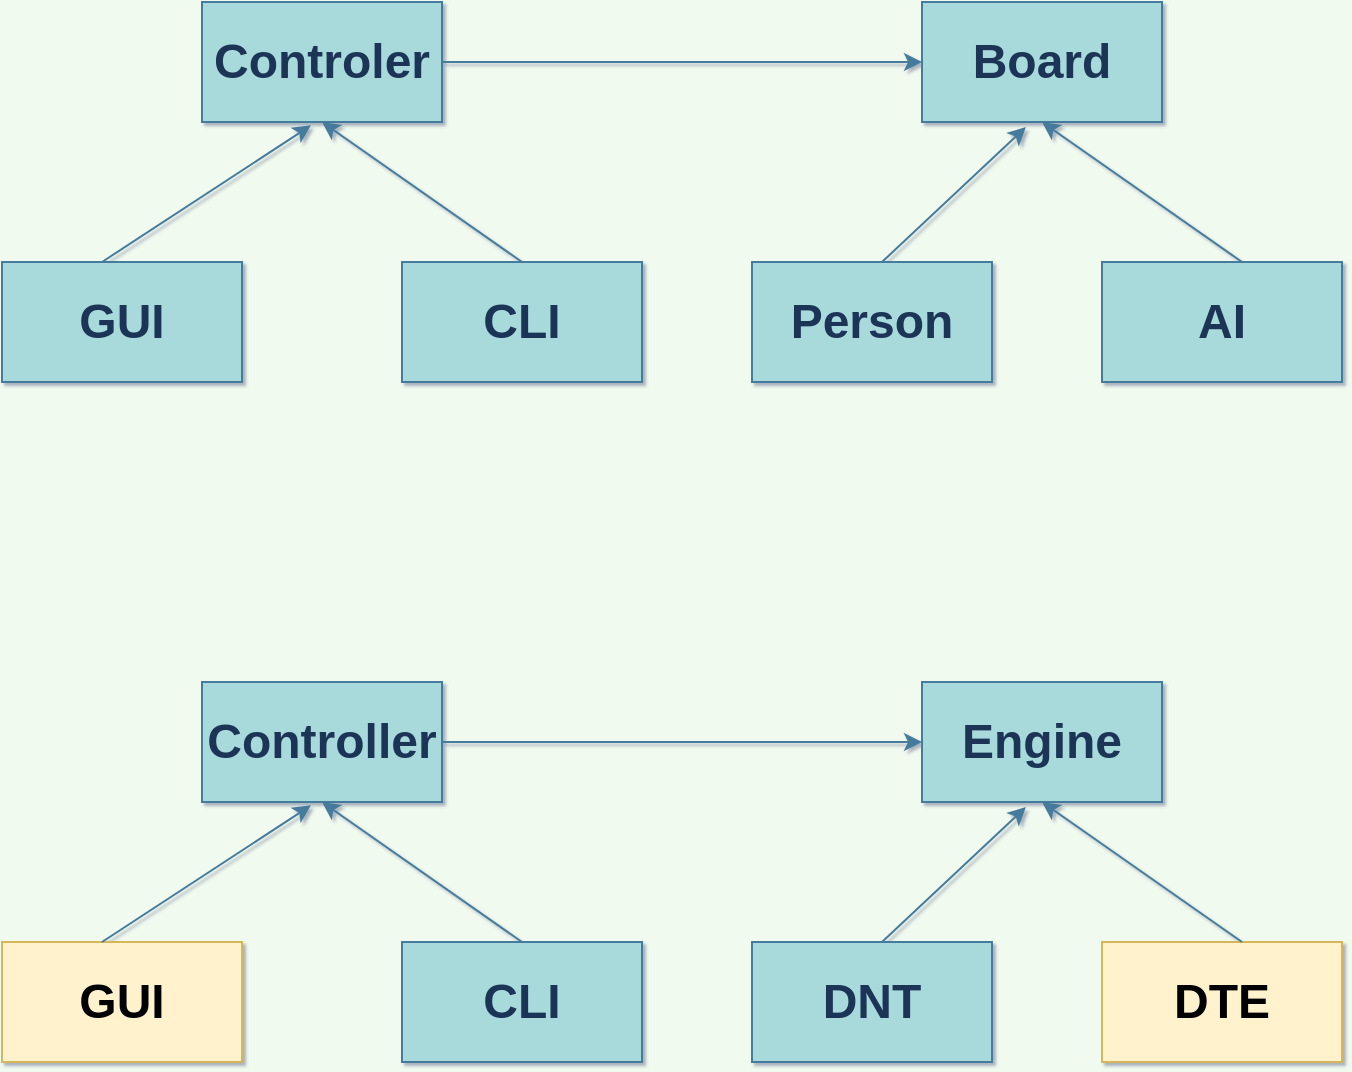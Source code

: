 <mxfile version="15.0.2" type="github">
  <diagram id="z-d8yrUDo53EPfW47OUz" name="Page-1">
    <mxGraphModel dx="1408" dy="780" grid="1" gridSize="10" guides="1" tooltips="1" connect="1" arrows="1" fold="1" page="1" pageScale="1" pageWidth="850" pageHeight="1100" background="#F1FAEE" math="0" shadow="1">
      <root>
        <mxCell id="0" />
        <mxCell id="1" parent="0" />
        <mxCell id="vqWG_zPsHUunpBF55EWM-1" value="&lt;h1&gt;&lt;font style=&quot;font-size: 24px&quot;&gt;GUI&lt;/font&gt;&lt;/h1&gt;" style="whiteSpace=wrap;html=1;fillColor=#A8DADC;strokeColor=#457B9D;fontColor=#1D3557;" parent="1" vertex="1">
          <mxGeometry x="90" y="150" width="120" height="60" as="geometry" />
        </mxCell>
        <mxCell id="vqWG_zPsHUunpBF55EWM-2" value="&lt;h1&gt;CLI&lt;/h1&gt;" style="whiteSpace=wrap;html=1;fillColor=#A8DADC;strokeColor=#457B9D;fontColor=#1D3557;rounded=0;sketch=0;" parent="1" vertex="1">
          <mxGeometry x="290" y="150" width="120" height="60" as="geometry" />
        </mxCell>
        <mxCell id="vqWG_zPsHUunpBF55EWM-4" value="&lt;font style=&quot;font-size: 24px&quot;&gt;&lt;b&gt;Controler&lt;/b&gt;&lt;/font&gt;" style="rounded=0;whiteSpace=wrap;html=1;sketch=0;fontColor=#1D3557;strokeColor=#457B9D;fillColor=#A8DADC;" parent="1" vertex="1">
          <mxGeometry x="190" y="20" width="120" height="60" as="geometry" />
        </mxCell>
        <mxCell id="vqWG_zPsHUunpBF55EWM-5" value="&lt;font style=&quot;font-size: 24px&quot;&gt;&lt;b&gt;Board&lt;/b&gt;&lt;/font&gt;" style="rounded=0;whiteSpace=wrap;html=1;sketch=0;fontColor=#1D3557;strokeColor=#457B9D;fillColor=#A8DADC;" parent="1" vertex="1">
          <mxGeometry x="550" y="20" width="120" height="60" as="geometry" />
        </mxCell>
        <mxCell id="vqWG_zPsHUunpBF55EWM-6" value="&lt;font style=&quot;font-size: 24px&quot;&gt;&lt;b&gt;Person&lt;/b&gt;&lt;/font&gt;" style="rounded=0;whiteSpace=wrap;html=1;sketch=0;fontColor=#1D3557;strokeColor=#457B9D;fillColor=#A8DADC;" parent="1" vertex="1">
          <mxGeometry x="465" y="150" width="120" height="60" as="geometry" />
        </mxCell>
        <mxCell id="vqWG_zPsHUunpBF55EWM-7" value="&lt;font style=&quot;font-size: 24px&quot;&gt;&lt;b&gt;AI&lt;/b&gt;&lt;/font&gt;" style="rounded=0;whiteSpace=wrap;html=1;sketch=0;fontColor=#1D3557;strokeColor=#457B9D;fillColor=#A8DADC;" parent="1" vertex="1">
          <mxGeometry x="640" y="150" width="120" height="60" as="geometry" />
        </mxCell>
        <mxCell id="vqWG_zPsHUunpBF55EWM-10" value="" style="endArrow=classic;html=1;fontColor=#1D3557;strokeColor=#457B9D;fillColor=#A8DADC;entryX=0.433;entryY=1.042;entryDx=0;entryDy=0;entryPerimeter=0;" parent="1" target="vqWG_zPsHUunpBF55EWM-5" edge="1">
          <mxGeometry width="50" height="50" relative="1" as="geometry">
            <mxPoint x="530" y="150" as="sourcePoint" />
            <mxPoint x="580" y="100" as="targetPoint" />
          </mxGeometry>
        </mxCell>
        <mxCell id="vqWG_zPsHUunpBF55EWM-11" value="" style="endArrow=classic;html=1;fontColor=#1D3557;strokeColor=#457B9D;fillColor=#A8DADC;exitX=0.5;exitY=0;exitDx=0;exitDy=0;entryX=0.5;entryY=1;entryDx=0;entryDy=0;" parent="1" source="vqWG_zPsHUunpBF55EWM-2" target="vqWG_zPsHUunpBF55EWM-4" edge="1">
          <mxGeometry width="50" height="50" relative="1" as="geometry">
            <mxPoint x="415" y="75" as="sourcePoint" />
            <mxPoint x="465" y="25" as="targetPoint" />
          </mxGeometry>
        </mxCell>
        <mxCell id="vqWG_zPsHUunpBF55EWM-12" value="" style="endArrow=classic;html=1;fontColor=#1D3557;strokeColor=#457B9D;fillColor=#A8DADC;entryX=0.454;entryY=1.028;entryDx=0;entryDy=0;entryPerimeter=0;" parent="1" target="vqWG_zPsHUunpBF55EWM-4" edge="1">
          <mxGeometry width="50" height="50" relative="1" as="geometry">
            <mxPoint x="140" y="150" as="sourcePoint" />
            <mxPoint x="190" y="100" as="targetPoint" />
          </mxGeometry>
        </mxCell>
        <mxCell id="vqWG_zPsHUunpBF55EWM-13" value="" style="endArrow=classic;html=1;fontColor=#1D3557;strokeColor=#457B9D;fillColor=#A8DADC;entryX=0.5;entryY=1;entryDx=0;entryDy=0;" parent="1" target="vqWG_zPsHUunpBF55EWM-5" edge="1">
          <mxGeometry width="50" height="50" relative="1" as="geometry">
            <mxPoint x="710" y="150" as="sourcePoint" />
            <mxPoint x="770" y="60" as="targetPoint" />
          </mxGeometry>
        </mxCell>
        <mxCell id="vqWG_zPsHUunpBF55EWM-15" value="" style="endArrow=classic;html=1;fontColor=#1D3557;strokeColor=#457B9D;fillColor=#A8DADC;exitX=1;exitY=0.5;exitDx=0;exitDy=0;" parent="1" source="vqWG_zPsHUunpBF55EWM-4" edge="1">
          <mxGeometry width="50" height="50" relative="1" as="geometry">
            <mxPoint x="380" y="40" as="sourcePoint" />
            <mxPoint x="550" y="50" as="targetPoint" />
          </mxGeometry>
        </mxCell>
        <mxCell id="vqWG_zPsHUunpBF55EWM-21" value="&lt;h1&gt;&lt;font style=&quot;font-size: 24px&quot;&gt;GUI&lt;/font&gt;&lt;/h1&gt;" style="whiteSpace=wrap;html=1;fillColor=#fff2cc;strokeColor=#d6b656;" parent="1" vertex="1">
          <mxGeometry x="90" y="490" width="120" height="60" as="geometry" />
        </mxCell>
        <mxCell id="vqWG_zPsHUunpBF55EWM-22" value="&lt;h1&gt;CLI&lt;/h1&gt;" style="whiteSpace=wrap;html=1;fillColor=#A8DADC;strokeColor=#457B9D;fontColor=#1D3557;rounded=0;sketch=0;" parent="1" vertex="1">
          <mxGeometry x="290" y="490" width="120" height="60" as="geometry" />
        </mxCell>
        <mxCell id="vqWG_zPsHUunpBF55EWM-23" value="&lt;font style=&quot;font-size: 24px&quot;&gt;&lt;b&gt;Controller&lt;/b&gt;&lt;/font&gt;" style="rounded=0;whiteSpace=wrap;html=1;sketch=0;fontColor=#1D3557;strokeColor=#457B9D;fillColor=#A8DADC;" parent="1" vertex="1">
          <mxGeometry x="190" y="360" width="120" height="60" as="geometry" />
        </mxCell>
        <mxCell id="vqWG_zPsHUunpBF55EWM-24" value="&lt;font style=&quot;font-size: 24px&quot;&gt;&lt;b&gt;Engine&lt;/b&gt;&lt;/font&gt;" style="rounded=0;whiteSpace=wrap;html=1;sketch=0;fontColor=#1D3557;strokeColor=#457B9D;fillColor=#A8DADC;" parent="1" vertex="1">
          <mxGeometry x="550" y="360" width="120" height="60" as="geometry" />
        </mxCell>
        <mxCell id="vqWG_zPsHUunpBF55EWM-25" value="&lt;font style=&quot;font-size: 24px&quot;&gt;&lt;b&gt;DNT&lt;/b&gt;&lt;/font&gt;" style="rounded=0;whiteSpace=wrap;html=1;sketch=0;fontColor=#1D3557;strokeColor=#457B9D;fillColor=#A8DADC;" parent="1" vertex="1">
          <mxGeometry x="465" y="490" width="120" height="60" as="geometry" />
        </mxCell>
        <mxCell id="vqWG_zPsHUunpBF55EWM-26" value="&lt;font style=&quot;font-size: 24px&quot;&gt;&lt;b&gt;DTE&lt;/b&gt;&lt;/font&gt;" style="rounded=0;whiteSpace=wrap;html=1;sketch=0;strokeColor=#d6b656;fillColor=#fff2cc;" parent="1" vertex="1">
          <mxGeometry x="640" y="490" width="120" height="60" as="geometry" />
        </mxCell>
        <mxCell id="vqWG_zPsHUunpBF55EWM-27" value="" style="endArrow=classic;html=1;fontColor=#1D3557;strokeColor=#457B9D;fillColor=#A8DADC;entryX=0.433;entryY=1.042;entryDx=0;entryDy=0;entryPerimeter=0;" parent="1" target="vqWG_zPsHUunpBF55EWM-24" edge="1">
          <mxGeometry width="50" height="50" relative="1" as="geometry">
            <mxPoint x="530" y="490" as="sourcePoint" />
            <mxPoint x="580" y="440" as="targetPoint" />
          </mxGeometry>
        </mxCell>
        <mxCell id="vqWG_zPsHUunpBF55EWM-28" value="" style="endArrow=classic;html=1;fontColor=#1D3557;strokeColor=#457B9D;fillColor=#A8DADC;exitX=0.5;exitY=0;exitDx=0;exitDy=0;entryX=0.5;entryY=1;entryDx=0;entryDy=0;" parent="1" source="vqWG_zPsHUunpBF55EWM-22" target="vqWG_zPsHUunpBF55EWM-23" edge="1">
          <mxGeometry width="50" height="50" relative="1" as="geometry">
            <mxPoint x="415" y="415" as="sourcePoint" />
            <mxPoint x="465" y="365" as="targetPoint" />
          </mxGeometry>
        </mxCell>
        <mxCell id="vqWG_zPsHUunpBF55EWM-29" value="" style="endArrow=classic;html=1;fontColor=#1D3557;strokeColor=#457B9D;fillColor=#A8DADC;entryX=0.454;entryY=1.028;entryDx=0;entryDy=0;entryPerimeter=0;" parent="1" target="vqWG_zPsHUunpBF55EWM-23" edge="1">
          <mxGeometry width="50" height="50" relative="1" as="geometry">
            <mxPoint x="140" y="490" as="sourcePoint" />
            <mxPoint x="190" y="440" as="targetPoint" />
          </mxGeometry>
        </mxCell>
        <mxCell id="vqWG_zPsHUunpBF55EWM-30" value="" style="endArrow=classic;html=1;fontColor=#1D3557;strokeColor=#457B9D;fillColor=#A8DADC;entryX=0.5;entryY=1;entryDx=0;entryDy=0;" parent="1" target="vqWG_zPsHUunpBF55EWM-24" edge="1">
          <mxGeometry width="50" height="50" relative="1" as="geometry">
            <mxPoint x="710" y="490" as="sourcePoint" />
            <mxPoint x="770" y="400" as="targetPoint" />
          </mxGeometry>
        </mxCell>
        <mxCell id="vqWG_zPsHUunpBF55EWM-31" value="" style="endArrow=classic;html=1;fontColor=#1D3557;strokeColor=#457B9D;fillColor=#A8DADC;exitX=1;exitY=0.5;exitDx=0;exitDy=0;" parent="1" source="vqWG_zPsHUunpBF55EWM-23" edge="1">
          <mxGeometry width="50" height="50" relative="1" as="geometry">
            <mxPoint x="380" y="380" as="sourcePoint" />
            <mxPoint x="550" y="390" as="targetPoint" />
          </mxGeometry>
        </mxCell>
      </root>
    </mxGraphModel>
  </diagram>
</mxfile>

